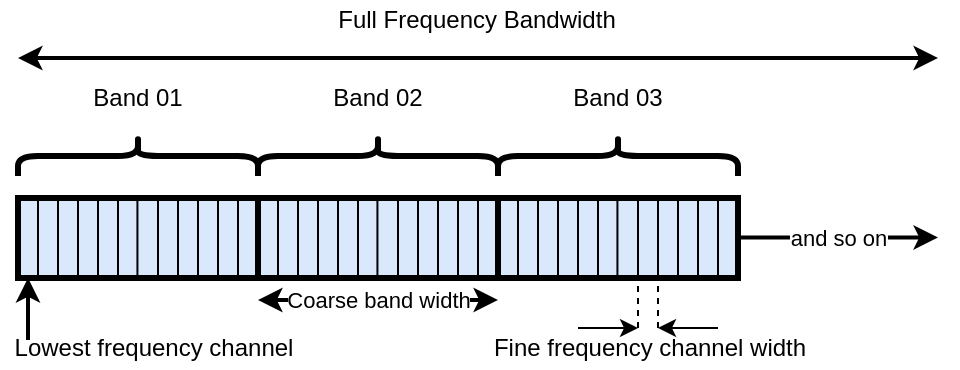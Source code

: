 <mxfile version="14.6.13" type="device"><diagram id="SWiIJtUMXsbAi-iu-Lde" name="Page-1"><mxGraphModel dx="630" dy="315" grid="1" gridSize="10" guides="1" tooltips="1" connect="1" arrows="1" fold="1" page="1" pageScale="1" pageWidth="827" pageHeight="1169" math="0" shadow="0"><root><mxCell id="0"/><mxCell id="1" parent="0"/><mxCell id="IfH1Vl3PLLaRUEb1npcW-3" value="" style="shape=curlyBracket;whiteSpace=wrap;html=1;rounded=1;flipH=1;strokeWidth=3;rotation=-90;" vertex="1" parent="1"><mxGeometry x="130" y="68" width="20" height="120" as="geometry"/></mxCell><mxCell id="IfH1Vl3PLLaRUEb1npcW-17" value="" style="shape=curlyBracket;whiteSpace=wrap;html=1;rounded=1;flipH=1;strokeWidth=3;rotation=-90;" vertex="1" parent="1"><mxGeometry x="250" y="68" width="20" height="120" as="geometry"/></mxCell><mxCell id="IfH1Vl3PLLaRUEb1npcW-30" value="" style="shape=curlyBracket;whiteSpace=wrap;html=1;rounded=1;flipH=1;strokeWidth=3;rotation=-90;" vertex="1" parent="1"><mxGeometry x="370" y="68" width="20" height="120" as="geometry"/></mxCell><mxCell id="IfH1Vl3PLLaRUEb1npcW-54" value="Band 01" style="text;html=1;strokeColor=none;fillColor=none;align=center;verticalAlign=middle;whiteSpace=wrap;rounded=0;" vertex="1" parent="1"><mxGeometry x="115" y="89" width="50" height="20" as="geometry"/></mxCell><mxCell id="IfH1Vl3PLLaRUEb1npcW-55" value="Band 02" style="text;html=1;strokeColor=none;fillColor=none;align=center;verticalAlign=middle;whiteSpace=wrap;rounded=0;" vertex="1" parent="1"><mxGeometry x="235" y="89" width="50" height="20" as="geometry"/></mxCell><mxCell id="IfH1Vl3PLLaRUEb1npcW-56" value="Band 03" style="text;html=1;strokeColor=none;fillColor=none;align=center;verticalAlign=middle;whiteSpace=wrap;rounded=0;" vertex="1" parent="1"><mxGeometry x="355" y="89" width="50" height="20" as="geometry"/></mxCell><mxCell id="IfH1Vl3PLLaRUEb1npcW-58" value="" style="endArrow=classic;startArrow=classic;html=1;strokeWidth=2;startFill=1;" edge="1" parent="1"><mxGeometry width="50" height="50" relative="1" as="geometry"><mxPoint x="80" y="79" as="sourcePoint"/><mxPoint x="540" y="79" as="targetPoint"/></mxGeometry></mxCell><mxCell id="IfH1Vl3PLLaRUEb1npcW-59" value="Full Frequency Bandwidth" style="text;html=1;strokeColor=none;fillColor=none;align=center;verticalAlign=middle;whiteSpace=wrap;rounded=0;" vertex="1" parent="1"><mxGeometry x="236" y="50" width="147" height="20" as="geometry"/></mxCell><mxCell id="IfH1Vl3PLLaRUEb1npcW-60" value="" style="rounded=0;whiteSpace=wrap;html=1;strokeWidth=3;fillColor=#dae8fc;" vertex="1" parent="1"><mxGeometry x="320" y="149" width="120" height="40" as="geometry"/></mxCell><mxCell id="IfH1Vl3PLLaRUEb1npcW-61" value="" style="endArrow=none;html=1;" edge="1" parent="1"><mxGeometry width="50" height="50" relative="1" as="geometry"><mxPoint x="330" y="189" as="sourcePoint"/><mxPoint x="330" y="149" as="targetPoint"/></mxGeometry></mxCell><mxCell id="IfH1Vl3PLLaRUEb1npcW-62" value="" style="endArrow=none;html=1;" edge="1" parent="1"><mxGeometry width="50" height="50" relative="1" as="geometry"><mxPoint x="340" y="190" as="sourcePoint"/><mxPoint x="340" y="150" as="targetPoint"/></mxGeometry></mxCell><mxCell id="IfH1Vl3PLLaRUEb1npcW-63" value="" style="endArrow=none;html=1;" edge="1" parent="1"><mxGeometry width="50" height="50" relative="1" as="geometry"><mxPoint x="350" y="189" as="sourcePoint"/><mxPoint x="350" y="149" as="targetPoint"/></mxGeometry></mxCell><mxCell id="IfH1Vl3PLLaRUEb1npcW-64" value="" style="endArrow=none;html=1;" edge="1" parent="1"><mxGeometry width="50" height="50" relative="1" as="geometry"><mxPoint x="360" y="189" as="sourcePoint"/><mxPoint x="360" y="149" as="targetPoint"/></mxGeometry></mxCell><mxCell id="IfH1Vl3PLLaRUEb1npcW-65" value="" style="endArrow=none;html=1;" edge="1" parent="1"><mxGeometry width="50" height="50" relative="1" as="geometry"><mxPoint x="370" y="189" as="sourcePoint"/><mxPoint x="370" y="149" as="targetPoint"/></mxGeometry></mxCell><mxCell id="IfH1Vl3PLLaRUEb1npcW-66" value="" style="endArrow=none;html=1;" edge="1" parent="1"><mxGeometry width="50" height="50" relative="1" as="geometry"><mxPoint x="379.71" y="189" as="sourcePoint"/><mxPoint x="379.71" y="149" as="targetPoint"/></mxGeometry></mxCell><mxCell id="IfH1Vl3PLLaRUEb1npcW-67" value="" style="endArrow=none;html=1;" edge="1" parent="1"><mxGeometry width="50" height="50" relative="1" as="geometry"><mxPoint x="390" y="189" as="sourcePoint"/><mxPoint x="390" y="149" as="targetPoint"/></mxGeometry></mxCell><mxCell id="IfH1Vl3PLLaRUEb1npcW-68" value="" style="endArrow=none;html=1;" edge="1" parent="1"><mxGeometry width="50" height="50" relative="1" as="geometry"><mxPoint x="400" y="189" as="sourcePoint"/><mxPoint x="400" y="149" as="targetPoint"/></mxGeometry></mxCell><mxCell id="IfH1Vl3PLLaRUEb1npcW-69" value="" style="endArrow=none;html=1;" edge="1" parent="1"><mxGeometry width="50" height="50" relative="1" as="geometry"><mxPoint x="410" y="189" as="sourcePoint"/><mxPoint x="410" y="149" as="targetPoint"/></mxGeometry></mxCell><mxCell id="IfH1Vl3PLLaRUEb1npcW-70" value="" style="endArrow=none;html=1;" edge="1" parent="1"><mxGeometry width="50" height="50" relative="1" as="geometry"><mxPoint x="420" y="189" as="sourcePoint"/><mxPoint x="420" y="149" as="targetPoint"/></mxGeometry></mxCell><mxCell id="IfH1Vl3PLLaRUEb1npcW-71" value="" style="endArrow=none;html=1;" edge="1" parent="1"><mxGeometry width="50" height="50" relative="1" as="geometry"><mxPoint x="430" y="189" as="sourcePoint"/><mxPoint x="430" y="149" as="targetPoint"/></mxGeometry></mxCell><mxCell id="IfH1Vl3PLLaRUEb1npcW-72" value="" style="rounded=0;whiteSpace=wrap;html=1;strokeWidth=3;fillColor=#dae8fc;" vertex="1" parent="1"><mxGeometry x="200" y="149" width="120" height="40" as="geometry"/></mxCell><mxCell id="IfH1Vl3PLLaRUEb1npcW-73" value="" style="endArrow=none;html=1;" edge="1" parent="1"><mxGeometry width="50" height="50" relative="1" as="geometry"><mxPoint x="210" y="189" as="sourcePoint"/><mxPoint x="210" y="149" as="targetPoint"/></mxGeometry></mxCell><mxCell id="IfH1Vl3PLLaRUEb1npcW-74" value="" style="endArrow=none;html=1;" edge="1" parent="1"><mxGeometry width="50" height="50" relative="1" as="geometry"><mxPoint x="220" y="190" as="sourcePoint"/><mxPoint x="220" y="150" as="targetPoint"/></mxGeometry></mxCell><mxCell id="IfH1Vl3PLLaRUEb1npcW-75" value="" style="endArrow=none;html=1;" edge="1" parent="1"><mxGeometry width="50" height="50" relative="1" as="geometry"><mxPoint x="230" y="189" as="sourcePoint"/><mxPoint x="230" y="149" as="targetPoint"/></mxGeometry></mxCell><mxCell id="IfH1Vl3PLLaRUEb1npcW-76" value="" style="endArrow=none;html=1;" edge="1" parent="1"><mxGeometry width="50" height="50" relative="1" as="geometry"><mxPoint x="240" y="189" as="sourcePoint"/><mxPoint x="240" y="149" as="targetPoint"/></mxGeometry></mxCell><mxCell id="IfH1Vl3PLLaRUEb1npcW-77" value="" style="endArrow=none;html=1;" edge="1" parent="1"><mxGeometry width="50" height="50" relative="1" as="geometry"><mxPoint x="250" y="189" as="sourcePoint"/><mxPoint x="250" y="149" as="targetPoint"/></mxGeometry></mxCell><mxCell id="IfH1Vl3PLLaRUEb1npcW-78" value="" style="endArrow=none;html=1;" edge="1" parent="1"><mxGeometry width="50" height="50" relative="1" as="geometry"><mxPoint x="259.71" y="189" as="sourcePoint"/><mxPoint x="259.71" y="149" as="targetPoint"/></mxGeometry></mxCell><mxCell id="IfH1Vl3PLLaRUEb1npcW-79" value="" style="endArrow=none;html=1;" edge="1" parent="1"><mxGeometry width="50" height="50" relative="1" as="geometry"><mxPoint x="270" y="189" as="sourcePoint"/><mxPoint x="270" y="149" as="targetPoint"/></mxGeometry></mxCell><mxCell id="IfH1Vl3PLLaRUEb1npcW-80" value="" style="endArrow=none;html=1;" edge="1" parent="1"><mxGeometry width="50" height="50" relative="1" as="geometry"><mxPoint x="280" y="189" as="sourcePoint"/><mxPoint x="280" y="149" as="targetPoint"/></mxGeometry></mxCell><mxCell id="IfH1Vl3PLLaRUEb1npcW-81" value="" style="endArrow=none;html=1;" edge="1" parent="1"><mxGeometry width="50" height="50" relative="1" as="geometry"><mxPoint x="290" y="189" as="sourcePoint"/><mxPoint x="290" y="149" as="targetPoint"/></mxGeometry></mxCell><mxCell id="IfH1Vl3PLLaRUEb1npcW-82" value="" style="endArrow=none;html=1;" edge="1" parent="1"><mxGeometry width="50" height="50" relative="1" as="geometry"><mxPoint x="300" y="189" as="sourcePoint"/><mxPoint x="300" y="149" as="targetPoint"/></mxGeometry></mxCell><mxCell id="IfH1Vl3PLLaRUEb1npcW-83" value="" style="endArrow=none;html=1;" edge="1" parent="1"><mxGeometry width="50" height="50" relative="1" as="geometry"><mxPoint x="310" y="189" as="sourcePoint"/><mxPoint x="310" y="149" as="targetPoint"/></mxGeometry></mxCell><mxCell id="IfH1Vl3PLLaRUEb1npcW-84" value="" style="rounded=0;whiteSpace=wrap;html=1;strokeWidth=3;fillColor=#dae8fc;" vertex="1" parent="1"><mxGeometry x="80" y="149" width="120" height="40" as="geometry"/></mxCell><mxCell id="IfH1Vl3PLLaRUEb1npcW-85" value="" style="endArrow=none;html=1;" edge="1" parent="1"><mxGeometry width="50" height="50" relative="1" as="geometry"><mxPoint x="90" y="189" as="sourcePoint"/><mxPoint x="90" y="149" as="targetPoint"/></mxGeometry></mxCell><mxCell id="IfH1Vl3PLLaRUEb1npcW-86" value="" style="endArrow=none;html=1;" edge="1" parent="1"><mxGeometry width="50" height="50" relative="1" as="geometry"><mxPoint x="100" y="190" as="sourcePoint"/><mxPoint x="100" y="150" as="targetPoint"/></mxGeometry></mxCell><mxCell id="IfH1Vl3PLLaRUEb1npcW-87" value="" style="endArrow=none;html=1;" edge="1" parent="1"><mxGeometry width="50" height="50" relative="1" as="geometry"><mxPoint x="110" y="189" as="sourcePoint"/><mxPoint x="110" y="149" as="targetPoint"/></mxGeometry></mxCell><mxCell id="IfH1Vl3PLLaRUEb1npcW-88" value="" style="endArrow=none;html=1;" edge="1" parent="1"><mxGeometry width="50" height="50" relative="1" as="geometry"><mxPoint x="120" y="189" as="sourcePoint"/><mxPoint x="120" y="149" as="targetPoint"/></mxGeometry></mxCell><mxCell id="IfH1Vl3PLLaRUEb1npcW-89" value="" style="endArrow=none;html=1;" edge="1" parent="1"><mxGeometry width="50" height="50" relative="1" as="geometry"><mxPoint x="130" y="189" as="sourcePoint"/><mxPoint x="130" y="149" as="targetPoint"/></mxGeometry></mxCell><mxCell id="IfH1Vl3PLLaRUEb1npcW-90" value="" style="endArrow=none;html=1;" edge="1" parent="1"><mxGeometry width="50" height="50" relative="1" as="geometry"><mxPoint x="139.71" y="189" as="sourcePoint"/><mxPoint x="139.71" y="149" as="targetPoint"/></mxGeometry></mxCell><mxCell id="IfH1Vl3PLLaRUEb1npcW-91" value="" style="endArrow=none;html=1;" edge="1" parent="1"><mxGeometry width="50" height="50" relative="1" as="geometry"><mxPoint x="150" y="189" as="sourcePoint"/><mxPoint x="150" y="149" as="targetPoint"/></mxGeometry></mxCell><mxCell id="IfH1Vl3PLLaRUEb1npcW-92" value="" style="endArrow=none;html=1;" edge="1" parent="1"><mxGeometry width="50" height="50" relative="1" as="geometry"><mxPoint x="160" y="189" as="sourcePoint"/><mxPoint x="160" y="149" as="targetPoint"/></mxGeometry></mxCell><mxCell id="IfH1Vl3PLLaRUEb1npcW-93" value="" style="endArrow=none;html=1;" edge="1" parent="1"><mxGeometry width="50" height="50" relative="1" as="geometry"><mxPoint x="170" y="189" as="sourcePoint"/><mxPoint x="170" y="149" as="targetPoint"/></mxGeometry></mxCell><mxCell id="IfH1Vl3PLLaRUEb1npcW-94" value="" style="endArrow=none;html=1;" edge="1" parent="1"><mxGeometry width="50" height="50" relative="1" as="geometry"><mxPoint x="180" y="189" as="sourcePoint"/><mxPoint x="180" y="149" as="targetPoint"/></mxGeometry></mxCell><mxCell id="IfH1Vl3PLLaRUEb1npcW-95" value="" style="endArrow=none;html=1;" edge="1" parent="1"><mxGeometry width="50" height="50" relative="1" as="geometry"><mxPoint x="190" y="189" as="sourcePoint"/><mxPoint x="190" y="149" as="targetPoint"/></mxGeometry></mxCell><mxCell id="IfH1Vl3PLLaRUEb1npcW-97" value="" style="endArrow=classic;html=1;strokeWidth=2;" edge="1" parent="1"><mxGeometry relative="1" as="geometry"><mxPoint x="440" y="168.71" as="sourcePoint"/><mxPoint x="540" y="168.71" as="targetPoint"/></mxGeometry></mxCell><mxCell id="IfH1Vl3PLLaRUEb1npcW-98" value="and so on" style="edgeLabel;resizable=0;html=1;align=center;verticalAlign=middle;" connectable="0" vertex="1" parent="IfH1Vl3PLLaRUEb1npcW-97"><mxGeometry relative="1" as="geometry"/></mxCell><mxCell id="IfH1Vl3PLLaRUEb1npcW-100" value="" style="endArrow=classic;html=1;strokeWidth=2;startArrow=classic;startFill=1;" edge="1" parent="1"><mxGeometry relative="1" as="geometry"><mxPoint x="200" y="200" as="sourcePoint"/><mxPoint x="320" y="200" as="targetPoint"/></mxGeometry></mxCell><mxCell id="IfH1Vl3PLLaRUEb1npcW-101" value="Coarse band width" style="edgeLabel;resizable=0;html=1;align=center;verticalAlign=middle;" connectable="0" vertex="1" parent="IfH1Vl3PLLaRUEb1npcW-100"><mxGeometry relative="1" as="geometry"/></mxCell><mxCell id="IfH1Vl3PLLaRUEb1npcW-103" value="" style="endArrow=classic;html=1;strokeWidth=2;" edge="1" parent="1"><mxGeometry width="50" height="50" relative="1" as="geometry"><mxPoint x="85" y="220" as="sourcePoint"/><mxPoint x="85" y="189" as="targetPoint"/></mxGeometry></mxCell><mxCell id="IfH1Vl3PLLaRUEb1npcW-104" value="Lowest frequency channel" style="text;html=1;strokeColor=none;fillColor=none;align=center;verticalAlign=middle;whiteSpace=wrap;rounded=0;" vertex="1" parent="1"><mxGeometry x="73" y="214" width="150" height="20" as="geometry"/></mxCell><mxCell id="IfH1Vl3PLLaRUEb1npcW-105" value="" style="endArrow=none;dashed=1;html=1;strokeWidth=1;" edge="1" parent="1"><mxGeometry width="50" height="50" relative="1" as="geometry"><mxPoint x="390" y="214" as="sourcePoint"/><mxPoint x="390" y="188" as="targetPoint"/></mxGeometry></mxCell><mxCell id="IfH1Vl3PLLaRUEb1npcW-107" value="" style="endArrow=none;dashed=1;html=1;strokeWidth=1;" edge="1" parent="1"><mxGeometry width="50" height="50" relative="1" as="geometry"><mxPoint x="400" y="214" as="sourcePoint"/><mxPoint x="400" y="188" as="targetPoint"/></mxGeometry></mxCell><mxCell id="IfH1Vl3PLLaRUEb1npcW-108" value="" style="endArrow=classic;html=1;strokeWidth=1;" edge="1" parent="1"><mxGeometry width="50" height="50" relative="1" as="geometry"><mxPoint x="360" y="214" as="sourcePoint"/><mxPoint x="390" y="214" as="targetPoint"/></mxGeometry></mxCell><mxCell id="IfH1Vl3PLLaRUEb1npcW-111" value="" style="endArrow=classic;html=1;strokeWidth=1;" edge="1" parent="1"><mxGeometry width="50" height="50" relative="1" as="geometry"><mxPoint x="430" y="214" as="sourcePoint"/><mxPoint x="400" y="214" as="targetPoint"/></mxGeometry></mxCell><mxCell id="IfH1Vl3PLLaRUEb1npcW-112" value="Fine frequency channel width" style="text;html=1;strokeColor=none;fillColor=none;align=center;verticalAlign=middle;whiteSpace=wrap;rounded=0;" vertex="1" parent="1"><mxGeometry x="298" y="214" width="196" height="20" as="geometry"/></mxCell></root></mxGraphModel></diagram></mxfile>